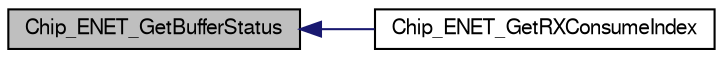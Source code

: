 digraph "Chip_ENET_GetBufferStatus"
{
  edge [fontname="FreeSans",fontsize="10",labelfontname="FreeSans",labelfontsize="10"];
  node [fontname="FreeSans",fontsize="10",shape=record];
  rankdir="LR";
  Node1 [label="Chip_ENET_GetBufferStatus",height=0.2,width=0.4,color="black", fillcolor="grey75", style="filled", fontcolor="black"];
  Node1 -> Node2 [dir="back",color="midnightblue",fontsize="10",style="solid"];
  Node2 [label="Chip_ENET_GetRXConsumeIndex",height=0.2,width=0.4,color="black", fillcolor="white", style="filled",URL="$group__ENET__17XX__40XX.html#gae79ff7cdffb9e43c95fb309ca7c16aa2",tooltip="Get the current Rx Consume Descriptor Index. "];
}
